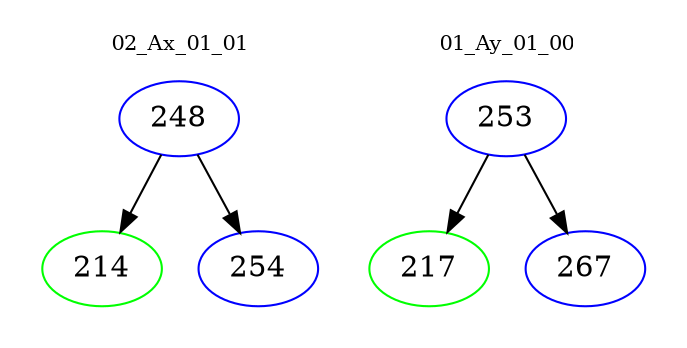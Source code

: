 digraph{
subgraph cluster_0 {
color = white
label = "02_Ax_01_01";
fontsize=10;
T0_248 [label="248", color="blue"]
T0_248 -> T0_214 [color="black"]
T0_214 [label="214", color="green"]
T0_248 -> T0_254 [color="black"]
T0_254 [label="254", color="blue"]
}
subgraph cluster_1 {
color = white
label = "01_Ay_01_00";
fontsize=10;
T1_253 [label="253", color="blue"]
T1_253 -> T1_217 [color="black"]
T1_217 [label="217", color="green"]
T1_253 -> T1_267 [color="black"]
T1_267 [label="267", color="blue"]
}
}

